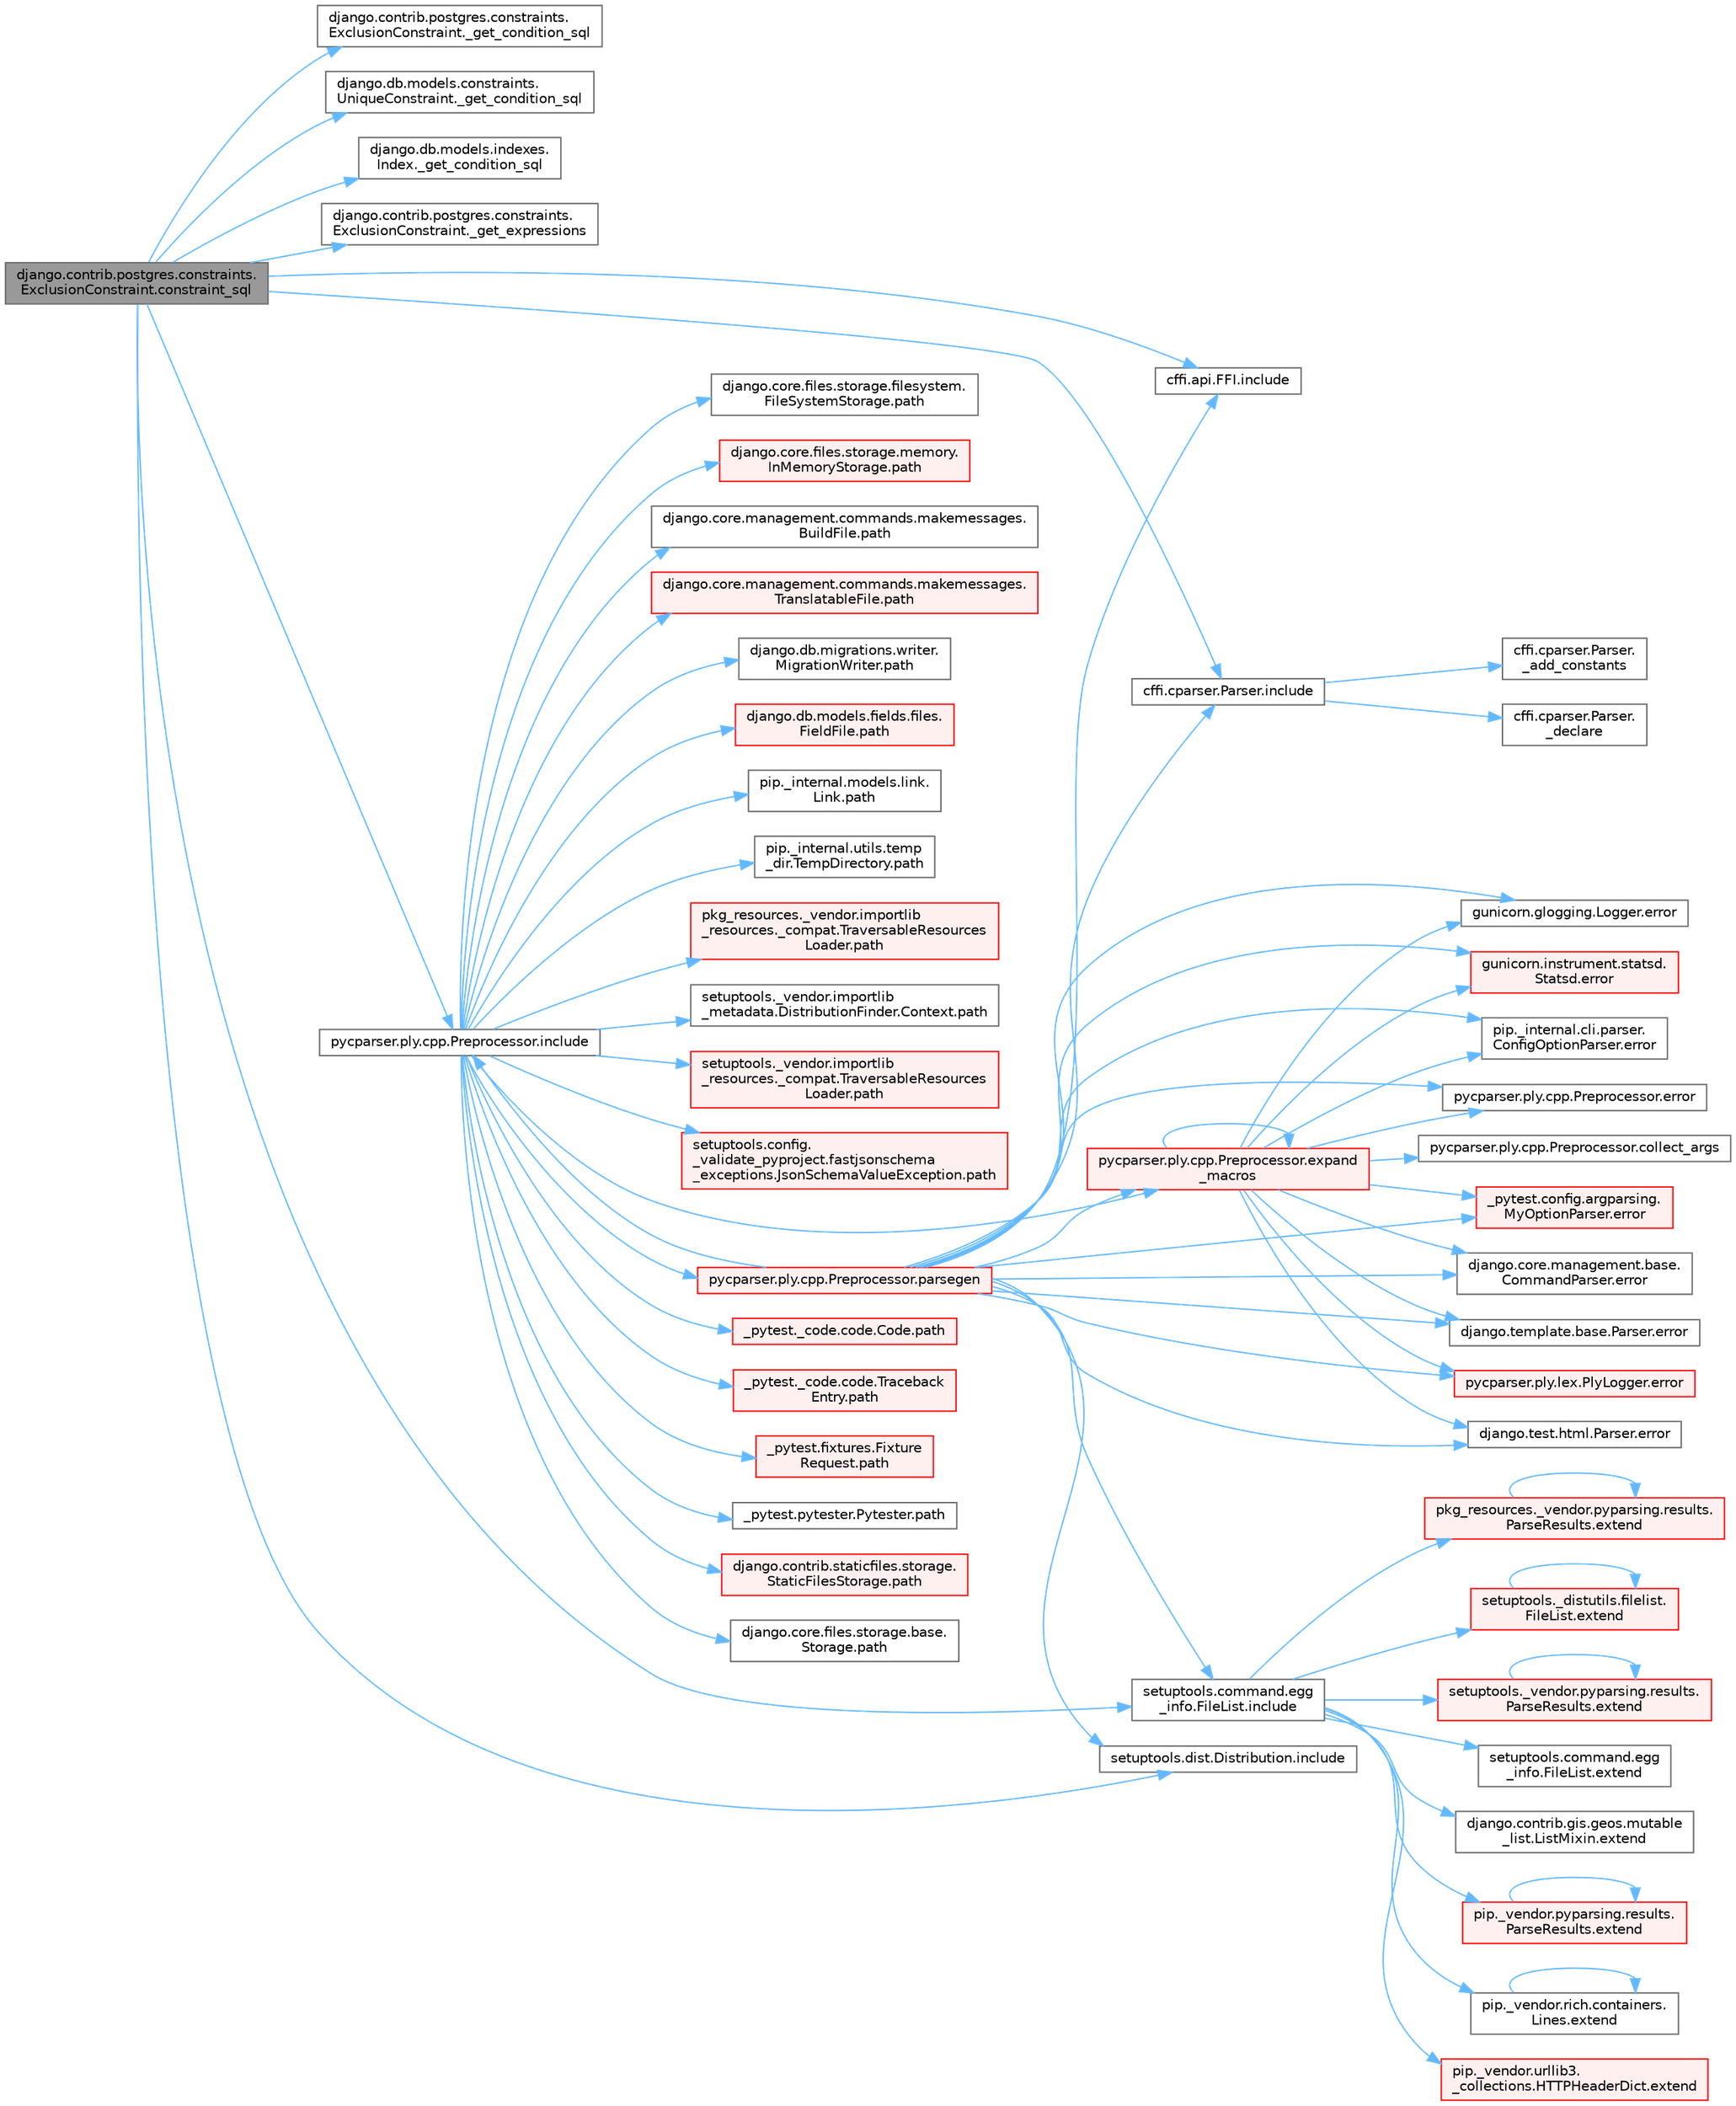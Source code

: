 digraph "django.contrib.postgres.constraints.ExclusionConstraint.constraint_sql"
{
 // LATEX_PDF_SIZE
  bgcolor="transparent";
  edge [fontname=Helvetica,fontsize=10,labelfontname=Helvetica,labelfontsize=10];
  node [fontname=Helvetica,fontsize=10,shape=box,height=0.2,width=0.4];
  rankdir="LR";
  Node1 [id="Node000001",label="django.contrib.postgres.constraints.\lExclusionConstraint.constraint_sql",height=0.2,width=0.4,color="gray40", fillcolor="grey60", style="filled", fontcolor="black",tooltip=" "];
  Node1 -> Node2 [id="edge1_Node000001_Node000002",color="steelblue1",style="solid",tooltip=" "];
  Node2 [id="Node000002",label="django.contrib.postgres.constraints.\lExclusionConstraint._get_condition_sql",height=0.2,width=0.4,color="grey40", fillcolor="white", style="filled",URL="$classdjango_1_1contrib_1_1postgres_1_1constraints_1_1_exclusion_constraint.html#a37f18a04ff5849376e8a9c2ff248bf4c",tooltip=" "];
  Node1 -> Node3 [id="edge2_Node000001_Node000003",color="steelblue1",style="solid",tooltip=" "];
  Node3 [id="Node000003",label="django.db.models.constraints.\lUniqueConstraint._get_condition_sql",height=0.2,width=0.4,color="grey40", fillcolor="white", style="filled",URL="$classdjango_1_1db_1_1models_1_1constraints_1_1_unique_constraint.html#a135b8f14056ac71a7a847c4d17fe9555",tooltip=" "];
  Node1 -> Node4 [id="edge3_Node000001_Node000004",color="steelblue1",style="solid",tooltip=" "];
  Node4 [id="Node000004",label="django.db.models.indexes.\lIndex._get_condition_sql",height=0.2,width=0.4,color="grey40", fillcolor="white", style="filled",URL="$classdjango_1_1db_1_1models_1_1indexes_1_1_index.html#a7c679451de75918e33e481d25f33430f",tooltip=" "];
  Node1 -> Node5 [id="edge4_Node000001_Node000005",color="steelblue1",style="solid",tooltip=" "];
  Node5 [id="Node000005",label="django.contrib.postgres.constraints.\lExclusionConstraint._get_expressions",height=0.2,width=0.4,color="grey40", fillcolor="white", style="filled",URL="$classdjango_1_1contrib_1_1postgres_1_1constraints_1_1_exclusion_constraint.html#ae3ba603e5f60145f828aa4567cbf71ef",tooltip=" "];
  Node1 -> Node6 [id="edge5_Node000001_Node000006",color="steelblue1",style="solid",tooltip=" "];
  Node6 [id="Node000006",label="cffi.api.FFI.include",height=0.2,width=0.4,color="grey40", fillcolor="white", style="filled",URL="$classcffi_1_1api_1_1_f_f_i.html#a238704a5564e3e7b79bf91f18e793cd0",tooltip=" "];
  Node1 -> Node7 [id="edge6_Node000001_Node000007",color="steelblue1",style="solid",tooltip=" "];
  Node7 [id="Node000007",label="cffi.cparser.Parser.include",height=0.2,width=0.4,color="grey40", fillcolor="white", style="filled",URL="$classcffi_1_1cparser_1_1_parser.html#ab5cfc4516a1cb275b4e044182cdc2816",tooltip=" "];
  Node7 -> Node8 [id="edge7_Node000007_Node000008",color="steelblue1",style="solid",tooltip=" "];
  Node8 [id="Node000008",label="cffi.cparser.Parser.\l_add_constants",height=0.2,width=0.4,color="grey40", fillcolor="white", style="filled",URL="$classcffi_1_1cparser_1_1_parser.html#aaae3aff9ebb6ab5581eaa3707a4124ec",tooltip=" "];
  Node7 -> Node9 [id="edge8_Node000007_Node000009",color="steelblue1",style="solid",tooltip=" "];
  Node9 [id="Node000009",label="cffi.cparser.Parser.\l_declare",height=0.2,width=0.4,color="grey40", fillcolor="white", style="filled",URL="$classcffi_1_1cparser_1_1_parser.html#a0ee3e732439083dc143268638c387a99",tooltip=" "];
  Node1 -> Node10 [id="edge9_Node000001_Node000010",color="steelblue1",style="solid",tooltip=" "];
  Node10 [id="Node000010",label="pycparser.ply.cpp.Preprocessor.include",height=0.2,width=0.4,color="grey40", fillcolor="white", style="filled",URL="$classpycparser_1_1ply_1_1cpp_1_1_preprocessor.html#aa91b0516d72dcf45e3d21b35b84ea1e0",tooltip=" "];
  Node10 -> Node11 [id="edge10_Node000010_Node000011",color="steelblue1",style="solid",tooltip=" "];
  Node11 [id="Node000011",label="pycparser.ply.cpp.Preprocessor.expand\l_macros",height=0.2,width=0.4,color="red", fillcolor="#FFF0F0", style="filled",URL="$classpycparser_1_1ply_1_1cpp_1_1_preprocessor.html#a4ac7e926ac9f68ef96f58e704a570d42",tooltip=" "];
  Node11 -> Node12 [id="edge11_Node000011_Node000012",color="steelblue1",style="solid",tooltip=" "];
  Node12 [id="Node000012",label="pycparser.ply.cpp.Preprocessor.collect_args",height=0.2,width=0.4,color="grey40", fillcolor="white", style="filled",URL="$classpycparser_1_1ply_1_1cpp_1_1_preprocessor.html#ac152ad9de817ea9c5f019bd3d372cfeb",tooltip=" "];
  Node11 -> Node13 [id="edge12_Node000011_Node000013",color="steelblue1",style="solid",tooltip=" "];
  Node13 [id="Node000013",label="_pytest.config.argparsing.\lMyOptionParser.error",height=0.2,width=0.4,color="red", fillcolor="#FFF0F0", style="filled",URL="$class__pytest_1_1config_1_1argparsing_1_1_my_option_parser.html#afa605e3b10b021d3192df596a2af55e4",tooltip=" "];
  Node11 -> Node16 [id="edge13_Node000011_Node000016",color="steelblue1",style="solid",tooltip=" "];
  Node16 [id="Node000016",label="django.core.management.base.\lCommandParser.error",height=0.2,width=0.4,color="grey40", fillcolor="white", style="filled",URL="$classdjango_1_1core_1_1management_1_1base_1_1_command_parser.html#a8f60524680d1e5c70de7800e59578073",tooltip=" "];
  Node11 -> Node17 [id="edge14_Node000011_Node000017",color="steelblue1",style="solid",tooltip=" "];
  Node17 [id="Node000017",label="django.template.base.Parser.error",height=0.2,width=0.4,color="grey40", fillcolor="white", style="filled",URL="$classdjango_1_1template_1_1base_1_1_parser.html#ad75d5d46d6b8210f6e4dbab08ed53012",tooltip=" "];
  Node11 -> Node18 [id="edge15_Node000011_Node000018",color="steelblue1",style="solid",tooltip=" "];
  Node18 [id="Node000018",label="django.test.html.Parser.error",height=0.2,width=0.4,color="grey40", fillcolor="white", style="filled",URL="$classdjango_1_1test_1_1html_1_1_parser.html#a458164a9296ceed891d67f5fca97ac67",tooltip=" "];
  Node11 -> Node19 [id="edge16_Node000011_Node000019",color="steelblue1",style="solid",tooltip=" "];
  Node19 [id="Node000019",label="gunicorn.glogging.Logger.error",height=0.2,width=0.4,color="grey40", fillcolor="white", style="filled",URL="$classgunicorn_1_1glogging_1_1_logger.html#aeecb84dbc46a550d08e0ae8618d8b72c",tooltip=" "];
  Node11 -> Node20 [id="edge17_Node000011_Node000020",color="steelblue1",style="solid",tooltip=" "];
  Node20 [id="Node000020",label="gunicorn.instrument.statsd.\lStatsd.error",height=0.2,width=0.4,color="red", fillcolor="#FFF0F0", style="filled",URL="$classgunicorn_1_1instrument_1_1statsd_1_1_statsd.html#a00ca379c910e5842719e48e617504c12",tooltip=" "];
  Node11 -> Node4506 [id="edge18_Node000011_Node004506",color="steelblue1",style="solid",tooltip=" "];
  Node4506 [id="Node004506",label="pip._internal.cli.parser.\lConfigOptionParser.error",height=0.2,width=0.4,color="grey40", fillcolor="white", style="filled",URL="$classpip_1_1__internal_1_1cli_1_1parser_1_1_config_option_parser.html#a7f476706a72ac9c0f9862fff54f800b6",tooltip=" "];
  Node11 -> Node4507 [id="edge19_Node000011_Node004507",color="steelblue1",style="solid",tooltip=" "];
  Node4507 [id="Node004507",label="pycparser.ply.cpp.Preprocessor.error",height=0.2,width=0.4,color="grey40", fillcolor="white", style="filled",URL="$classpycparser_1_1ply_1_1cpp_1_1_preprocessor.html#a7e1ac62be845481431f1eba28c7c4dff",tooltip=" "];
  Node11 -> Node4508 [id="edge20_Node000011_Node004508",color="steelblue1",style="solid",tooltip=" "];
  Node4508 [id="Node004508",label="pycparser.ply.lex.PlyLogger.error",height=0.2,width=0.4,color="red", fillcolor="#FFF0F0", style="filled",URL="$classpycparser_1_1ply_1_1lex_1_1_ply_logger.html#acd6be9709e7b404943ae36e163141b25",tooltip=" "];
  Node11 -> Node11 [id="edge21_Node000011_Node000011",color="steelblue1",style="solid",tooltip=" "];
  Node10 -> Node4516 [id="edge22_Node000010_Node004516",color="steelblue1",style="solid",tooltip=" "];
  Node4516 [id="Node004516",label="pycparser.ply.cpp.Preprocessor.parsegen",height=0.2,width=0.4,color="red", fillcolor="#FFF0F0", style="filled",URL="$classpycparser_1_1ply_1_1cpp_1_1_preprocessor.html#aad71ed64ebab07f9eafb0b36f9108723",tooltip=" "];
  Node4516 -> Node13 [id="edge23_Node004516_Node000013",color="steelblue1",style="solid",tooltip=" "];
  Node4516 -> Node16 [id="edge24_Node004516_Node000016",color="steelblue1",style="solid",tooltip=" "];
  Node4516 -> Node17 [id="edge25_Node004516_Node000017",color="steelblue1",style="solid",tooltip=" "];
  Node4516 -> Node18 [id="edge26_Node004516_Node000018",color="steelblue1",style="solid",tooltip=" "];
  Node4516 -> Node19 [id="edge27_Node004516_Node000019",color="steelblue1",style="solid",tooltip=" "];
  Node4516 -> Node20 [id="edge28_Node004516_Node000020",color="steelblue1",style="solid",tooltip=" "];
  Node4516 -> Node4506 [id="edge29_Node004516_Node004506",color="steelblue1",style="solid",tooltip=" "];
  Node4516 -> Node4507 [id="edge30_Node004516_Node004507",color="steelblue1",style="solid",tooltip=" "];
  Node4516 -> Node4508 [id="edge31_Node004516_Node004508",color="steelblue1",style="solid",tooltip=" "];
  Node4516 -> Node11 [id="edge32_Node004516_Node000011",color="steelblue1",style="solid",tooltip=" "];
  Node4516 -> Node6 [id="edge33_Node004516_Node000006",color="steelblue1",style="solid",tooltip=" "];
  Node4516 -> Node7 [id="edge34_Node004516_Node000007",color="steelblue1",style="solid",tooltip=" "];
  Node4516 -> Node10 [id="edge35_Node004516_Node000010",color="steelblue1",style="solid",tooltip=" "];
  Node4516 -> Node3138 [id="edge36_Node004516_Node003138",color="steelblue1",style="solid",tooltip=" "];
  Node3138 [id="Node003138",label="setuptools.command.egg\l_info.FileList.include",height=0.2,width=0.4,color="grey40", fillcolor="white", style="filled",URL="$classsetuptools_1_1command_1_1egg__info_1_1_file_list.html#a607fa79fcff4595945fdfb1f266eb132",tooltip=" "];
  Node3138 -> Node3139 [id="edge37_Node003138_Node003139",color="steelblue1",style="solid",tooltip=" "];
  Node3139 [id="Node003139",label="django.contrib.gis.geos.mutable\l_list.ListMixin.extend",height=0.2,width=0.4,color="grey40", fillcolor="white", style="filled",URL="$classdjango_1_1contrib_1_1gis_1_1geos_1_1mutable__list_1_1_list_mixin.html#ac54d378ddda85375092a3504b9c41ad2",tooltip=" "];
  Node3138 -> Node3140 [id="edge38_Node003138_Node003140",color="steelblue1",style="solid",tooltip=" "];
  Node3140 [id="Node003140",label="pip._vendor.pyparsing.results.\lParseResults.extend",height=0.2,width=0.4,color="red", fillcolor="#FFF0F0", style="filled",URL="$classpip_1_1__vendor_1_1pyparsing_1_1results_1_1_parse_results.html#a3a8a69368a4bca23dd54b356a2a06946",tooltip=" "];
  Node3140 -> Node3140 [id="edge39_Node003140_Node003140",color="steelblue1",style="solid",tooltip=" "];
  Node3138 -> Node3142 [id="edge40_Node003138_Node003142",color="steelblue1",style="solid",tooltip=" "];
  Node3142 [id="Node003142",label="pip._vendor.rich.containers.\lLines.extend",height=0.2,width=0.4,color="grey40", fillcolor="white", style="filled",URL="$classpip_1_1__vendor_1_1rich_1_1containers_1_1_lines.html#ac2f104475218f1e94a04d898a5e634ca",tooltip=" "];
  Node3142 -> Node3142 [id="edge41_Node003142_Node003142",color="steelblue1",style="solid",tooltip=" "];
  Node3138 -> Node3143 [id="edge42_Node003138_Node003143",color="steelblue1",style="solid",tooltip=" "];
  Node3143 [id="Node003143",label="pip._vendor.urllib3.\l_collections.HTTPHeaderDict.extend",height=0.2,width=0.4,color="red", fillcolor="#FFF0F0", style="filled",URL="$classpip_1_1__vendor_1_1urllib3_1_1__collections_1_1_h_t_t_p_header_dict.html#a2e1d7729c6ade1c90e37914063295d1f",tooltip=" "];
  Node3138 -> Node3389 [id="edge43_Node003138_Node003389",color="steelblue1",style="solid",tooltip=" "];
  Node3389 [id="Node003389",label="pkg_resources._vendor.pyparsing.results.\lParseResults.extend",height=0.2,width=0.4,color="red", fillcolor="#FFF0F0", style="filled",URL="$classpkg__resources_1_1__vendor_1_1pyparsing_1_1results_1_1_parse_results.html#a72e8060e72d308428923c84a049d11b1",tooltip=" "];
  Node3389 -> Node3389 [id="edge44_Node003389_Node003389",color="steelblue1",style="solid",tooltip=" "];
  Node3138 -> Node3399 [id="edge45_Node003138_Node003399",color="steelblue1",style="solid",tooltip=" "];
  Node3399 [id="Node003399",label="setuptools._distutils.filelist.\lFileList.extend",height=0.2,width=0.4,color="red", fillcolor="#FFF0F0", style="filled",URL="$classsetuptools_1_1__distutils_1_1filelist_1_1_file_list.html#afbb5d33eba4b305a48c0864d954956a4",tooltip=" "];
  Node3399 -> Node3399 [id="edge46_Node003399_Node003399",color="steelblue1",style="solid",tooltip=" "];
  Node3138 -> Node3400 [id="edge47_Node003138_Node003400",color="steelblue1",style="solid",tooltip=" "];
  Node3400 [id="Node003400",label="setuptools._vendor.pyparsing.results.\lParseResults.extend",height=0.2,width=0.4,color="red", fillcolor="#FFF0F0", style="filled",URL="$classsetuptools_1_1__vendor_1_1pyparsing_1_1results_1_1_parse_results.html#aa11ff3f0723c175143645b9325417229",tooltip=" "];
  Node3400 -> Node3400 [id="edge48_Node003400_Node003400",color="steelblue1",style="solid",tooltip=" "];
  Node3138 -> Node3401 [id="edge49_Node003138_Node003401",color="steelblue1",style="solid",tooltip=" "];
  Node3401 [id="Node003401",label="setuptools.command.egg\l_info.FileList.extend",height=0.2,width=0.4,color="grey40", fillcolor="white", style="filled",URL="$classsetuptools_1_1command_1_1egg__info_1_1_file_list.html#a82aa2544655d2015a1211bb3350e3f84",tooltip=" "];
  Node4516 -> Node3402 [id="edge50_Node004516_Node003402",color="steelblue1",style="solid",tooltip=" "];
  Node3402 [id="Node003402",label="setuptools.dist.Distribution.include",height=0.2,width=0.4,color="grey40", fillcolor="white", style="filled",URL="$classsetuptools_1_1dist_1_1_distribution.html#acbda718774c4c011674f0ac10163300c",tooltip=" "];
  Node10 -> Node490 [id="edge51_Node000010_Node000490",color="steelblue1",style="solid",tooltip=" "];
  Node490 [id="Node000490",label="_pytest._code.code.Code.path",height=0.2,width=0.4,color="red", fillcolor="#FFF0F0", style="filled",URL="$class__pytest_1_1__code_1_1code_1_1_code.html#a1dae55e90750fe77c7517f806a14d864",tooltip=" "];
  Node10 -> Node491 [id="edge52_Node000010_Node000491",color="steelblue1",style="solid",tooltip=" "];
  Node491 [id="Node000491",label="_pytest._code.code.Traceback\lEntry.path",height=0.2,width=0.4,color="red", fillcolor="#FFF0F0", style="filled",URL="$class__pytest_1_1__code_1_1code_1_1_traceback_entry.html#a5a88b9ae4623733566450a9e7d8387c0",tooltip=" "];
  Node10 -> Node492 [id="edge53_Node000010_Node000492",color="steelblue1",style="solid",tooltip=" "];
  Node492 [id="Node000492",label="_pytest.fixtures.Fixture\lRequest.path",height=0.2,width=0.4,color="red", fillcolor="#FFF0F0", style="filled",URL="$class__pytest_1_1fixtures_1_1_fixture_request.html#a6f6db59812d121b54cd67d5e434e1451",tooltip=" "];
  Node10 -> Node498 [id="edge54_Node000010_Node000498",color="steelblue1",style="solid",tooltip=" "];
  Node498 [id="Node000498",label="_pytest.pytester.Pytester.path",height=0.2,width=0.4,color="grey40", fillcolor="white", style="filled",URL="$class__pytest_1_1pytester_1_1_pytester.html#a403c804f74a87f5e5705774fa896cc1f",tooltip=" "];
  Node10 -> Node499 [id="edge55_Node000010_Node000499",color="steelblue1",style="solid",tooltip=" "];
  Node499 [id="Node000499",label="django.contrib.staticfiles.storage.\lStaticFilesStorage.path",height=0.2,width=0.4,color="red", fillcolor="#FFF0F0", style="filled",URL="$classdjango_1_1contrib_1_1staticfiles_1_1storage_1_1_static_files_storage.html#a4e96cc92fbde7423d1b74f3a50fc0bf6",tooltip=" "];
  Node10 -> Node641 [id="edge56_Node000010_Node000641",color="steelblue1",style="solid",tooltip=" "];
  Node641 [id="Node000641",label="django.core.files.storage.base.\lStorage.path",height=0.2,width=0.4,color="grey40", fillcolor="white", style="filled",URL="$classdjango_1_1core_1_1files_1_1storage_1_1base_1_1_storage.html#a9be8d49a55131dbbab2c5fd57f7e772c",tooltip=" "];
  Node10 -> Node642 [id="edge57_Node000010_Node000642",color="steelblue1",style="solid",tooltip=" "];
  Node642 [id="Node000642",label="django.core.files.storage.filesystem.\lFileSystemStorage.path",height=0.2,width=0.4,color="grey40", fillcolor="white", style="filled",URL="$classdjango_1_1core_1_1files_1_1storage_1_1filesystem_1_1_file_system_storage.html#abf8a7e88eedec3e1b2ea965cc0858d17",tooltip=" "];
  Node10 -> Node643 [id="edge58_Node000010_Node000643",color="steelblue1",style="solid",tooltip=" "];
  Node643 [id="Node000643",label="django.core.files.storage.memory.\lInMemoryStorage.path",height=0.2,width=0.4,color="red", fillcolor="#FFF0F0", style="filled",URL="$classdjango_1_1core_1_1files_1_1storage_1_1memory_1_1_in_memory_storage.html#a466c8e28fd11839318d2e4454b8ef89f",tooltip=" "];
  Node10 -> Node647 [id="edge59_Node000010_Node000647",color="steelblue1",style="solid",tooltip=" "];
  Node647 [id="Node000647",label="django.core.management.commands.makemessages.\lBuildFile.path",height=0.2,width=0.4,color="grey40", fillcolor="white", style="filled",URL="$classdjango_1_1core_1_1management_1_1commands_1_1makemessages_1_1_build_file.html#ac06388718e902543bc00a7c6565105fc",tooltip=" "];
  Node10 -> Node648 [id="edge60_Node000010_Node000648",color="steelblue1",style="solid",tooltip=" "];
  Node648 [id="Node000648",label="django.core.management.commands.makemessages.\lTranslatableFile.path",height=0.2,width=0.4,color="red", fillcolor="#FFF0F0", style="filled",URL="$classdjango_1_1core_1_1management_1_1commands_1_1makemessages_1_1_translatable_file.html#ad851d5e6b8a65f5915ccfd4a30fb8026",tooltip=" "];
  Node10 -> Node649 [id="edge61_Node000010_Node000649",color="steelblue1",style="solid",tooltip=" "];
  Node649 [id="Node000649",label="django.db.migrations.writer.\lMigrationWriter.path",height=0.2,width=0.4,color="grey40", fillcolor="white", style="filled",URL="$classdjango_1_1db_1_1migrations_1_1writer_1_1_migration_writer.html#a45469d67e8f80996c982470d36136184",tooltip=" "];
  Node10 -> Node650 [id="edge62_Node000010_Node000650",color="steelblue1",style="solid",tooltip=" "];
  Node650 [id="Node000650",label="django.db.models.fields.files.\lFieldFile.path",height=0.2,width=0.4,color="red", fillcolor="#FFF0F0", style="filled",URL="$classdjango_1_1db_1_1models_1_1fields_1_1files_1_1_field_file.html#ae91c4ed0643fb9bd8959d0db8eb44f80",tooltip=" "];
  Node10 -> Node1476 [id="edge63_Node000010_Node001476",color="steelblue1",style="solid",tooltip=" "];
  Node1476 [id="Node001476",label="pip._internal.models.link.\lLink.path",height=0.2,width=0.4,color="grey40", fillcolor="white", style="filled",URL="$classpip_1_1__internal_1_1models_1_1link_1_1_link.html#a30f454216dcb615e3ed986238490f180",tooltip=" "];
  Node10 -> Node1477 [id="edge64_Node000010_Node001477",color="steelblue1",style="solid",tooltip=" "];
  Node1477 [id="Node001477",label="pip._internal.utils.temp\l_dir.TempDirectory.path",height=0.2,width=0.4,color="grey40", fillcolor="white", style="filled",URL="$classpip_1_1__internal_1_1utils_1_1temp__dir_1_1_temp_directory.html#afe6b2d95c070c6570957de5696ff3a6e",tooltip=" "];
  Node10 -> Node1478 [id="edge65_Node000010_Node001478",color="steelblue1",style="solid",tooltip=" "];
  Node1478 [id="Node001478",label="pkg_resources._vendor.importlib\l_resources._compat.TraversableResources\lLoader.path",height=0.2,width=0.4,color="red", fillcolor="#FFF0F0", style="filled",URL="$classpkg__resources_1_1__vendor_1_1importlib__resources_1_1__compat_1_1_traversable_resources_loader.html#acfc17872a53cbe02f6c34eda2bb162f2",tooltip=" "];
  Node10 -> Node1480 [id="edge66_Node000010_Node001480",color="steelblue1",style="solid",tooltip=" "];
  Node1480 [id="Node001480",label="setuptools._vendor.importlib\l_metadata.DistributionFinder.Context.path",height=0.2,width=0.4,color="grey40", fillcolor="white", style="filled",URL="$classsetuptools_1_1__vendor_1_1importlib__metadata_1_1_distribution_finder_1_1_context.html#a84a429ddce40738ea5c0edb53799ee8d",tooltip=" "];
  Node10 -> Node1481 [id="edge67_Node000010_Node001481",color="steelblue1",style="solid",tooltip=" "];
  Node1481 [id="Node001481",label="setuptools._vendor.importlib\l_resources._compat.TraversableResources\lLoader.path",height=0.2,width=0.4,color="red", fillcolor="#FFF0F0", style="filled",URL="$classsetuptools_1_1__vendor_1_1importlib__resources_1_1__compat_1_1_traversable_resources_loader.html#a9b9cf5b6723d48f7a779b6ae71d53699",tooltip=" "];
  Node10 -> Node1482 [id="edge68_Node000010_Node001482",color="steelblue1",style="solid",tooltip=" "];
  Node1482 [id="Node001482",label="setuptools.config.\l_validate_pyproject.fastjsonschema\l_exceptions.JsonSchemaValueException.path",height=0.2,width=0.4,color="red", fillcolor="#FFF0F0", style="filled",URL="$classsetuptools_1_1config_1_1__validate__pyproject_1_1fastjsonschema__exceptions_1_1_json_schema_value_exception.html#a59179b3d1dc16c7087530bbc10bcf857",tooltip=" "];
  Node1 -> Node3138 [id="edge69_Node000001_Node003138",color="steelblue1",style="solid",tooltip=" "];
  Node1 -> Node3402 [id="edge70_Node000001_Node003402",color="steelblue1",style="solid",tooltip=" "];
}
